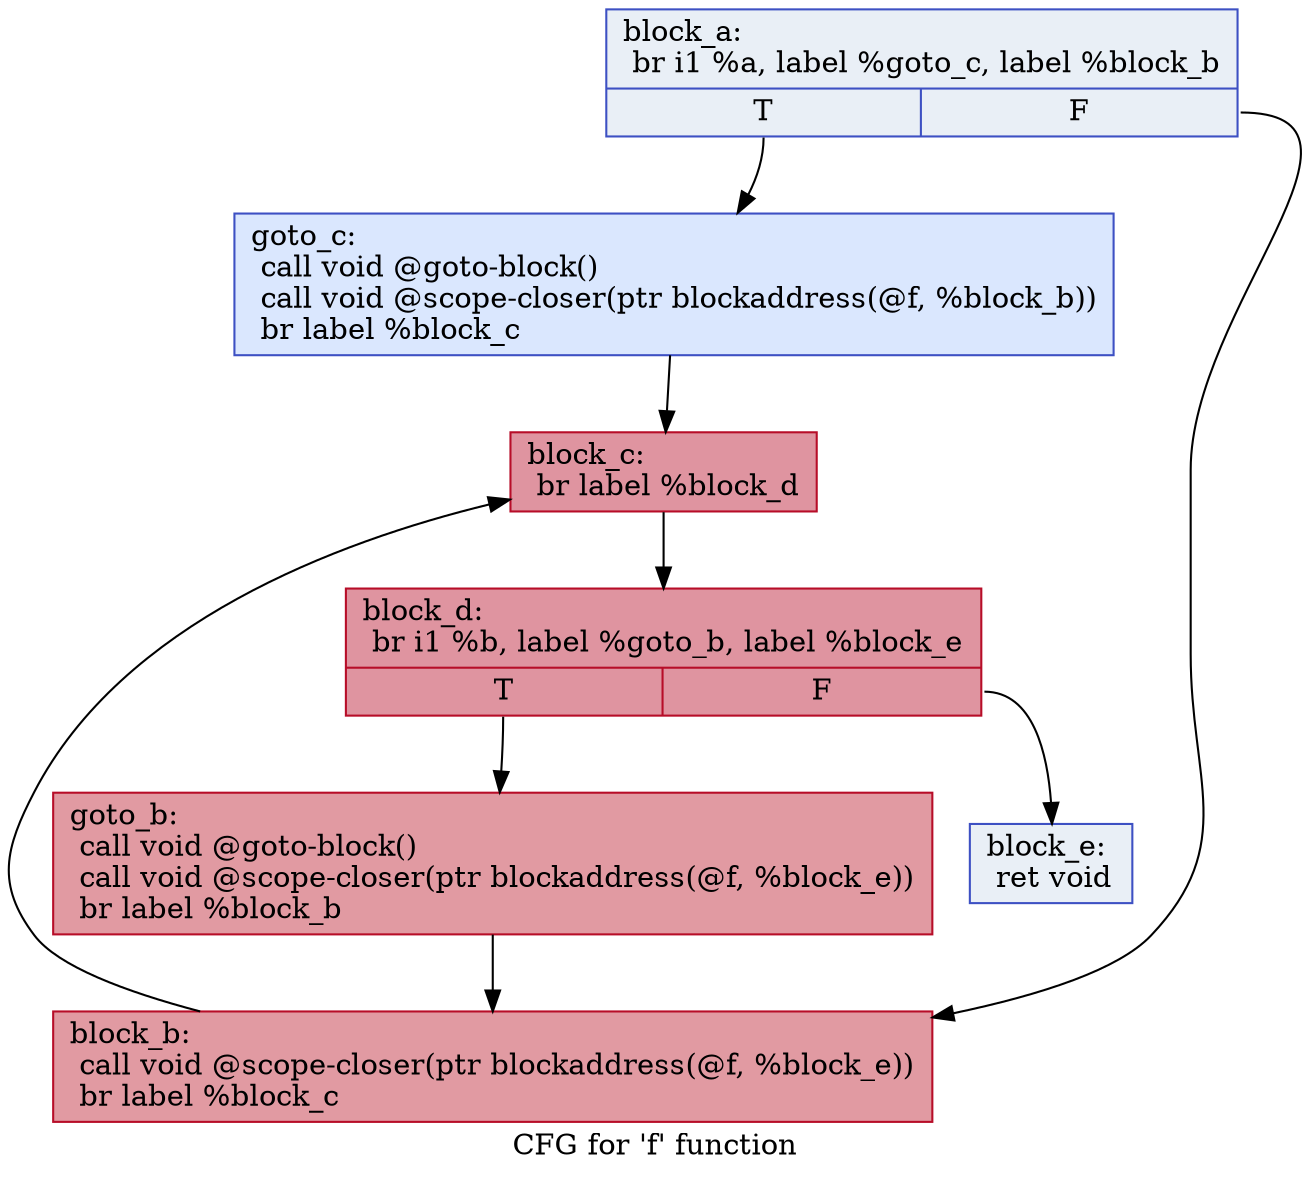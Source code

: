 digraph "CFG for 'f' function" {
	label="CFG for 'f' function";

	Node0x7efef7f60280 [shape=record,color="#3d50c3ff", style=filled, fillcolor="#cedaeb70",label="{block_a:\l  br i1 %a, label %goto_c, label %block_b\l|{<s0>T|<s1>F}}"];
	Node0x7efef7f60280:s0 -> Node0x7efef7f60240;
	Node0x7efef7f60280:s1 -> Node0x7efef7f60200;
	Node0x7efef7f60240 [shape=record,color="#3d50c3ff", style=filled, fillcolor="#abc8fd70",label="{goto_c:                                           \l  call void @goto-block()\l  call void @scope-closer(ptr blockaddress(@f, %block_b))\l  br label %block_c\l}"];
	Node0x7efef7f60240 -> Node0x7efef7f60140;
	Node0x7efef7f60200 [shape=record,color="#b70d28ff", style=filled, fillcolor="#bb1b2c70",label="{block_b:                                          \l  call void @scope-closer(ptr blockaddress(@f, %block_e))\l  br label %block_c\l}"];
	Node0x7efef7f60200 -> Node0x7efef7f60140;
	Node0x7efef7f60140 [shape=record,color="#b70d28ff", style=filled, fillcolor="#b70d2870",label="{block_c:                                          \l  br label %block_d\l}"];
	Node0x7efef7f60140 -> Node0x7efef7f60080;
	Node0x7efef7f60080 [shape=record,color="#b70d28ff", style=filled, fillcolor="#b70d2870",label="{block_d:                                          \l  br i1 %b, label %goto_b, label %block_e\l|{<s0>T|<s1>F}}"];
	Node0x7efef7f60080:s0 -> Node0x7efef7f60040;
	Node0x7efef7f60080:s1 -> Node0x7efef7f60100;
	Node0x7efef7f60040 [shape=record,color="#b70d28ff", style=filled, fillcolor="#bb1b2c70",label="{goto_b:                                           \l  call void @goto-block()\l  call void @scope-closer(ptr blockaddress(@f, %block_e))\l  br label %block_b\l}"];
	Node0x7efef7f60040 -> Node0x7efef7f60200;
	Node0x7efef7f60100 [shape=record,color="#3d50c3ff", style=filled, fillcolor="#cedaeb70",label="{block_e:                                          \l  ret void\l}"];
}
